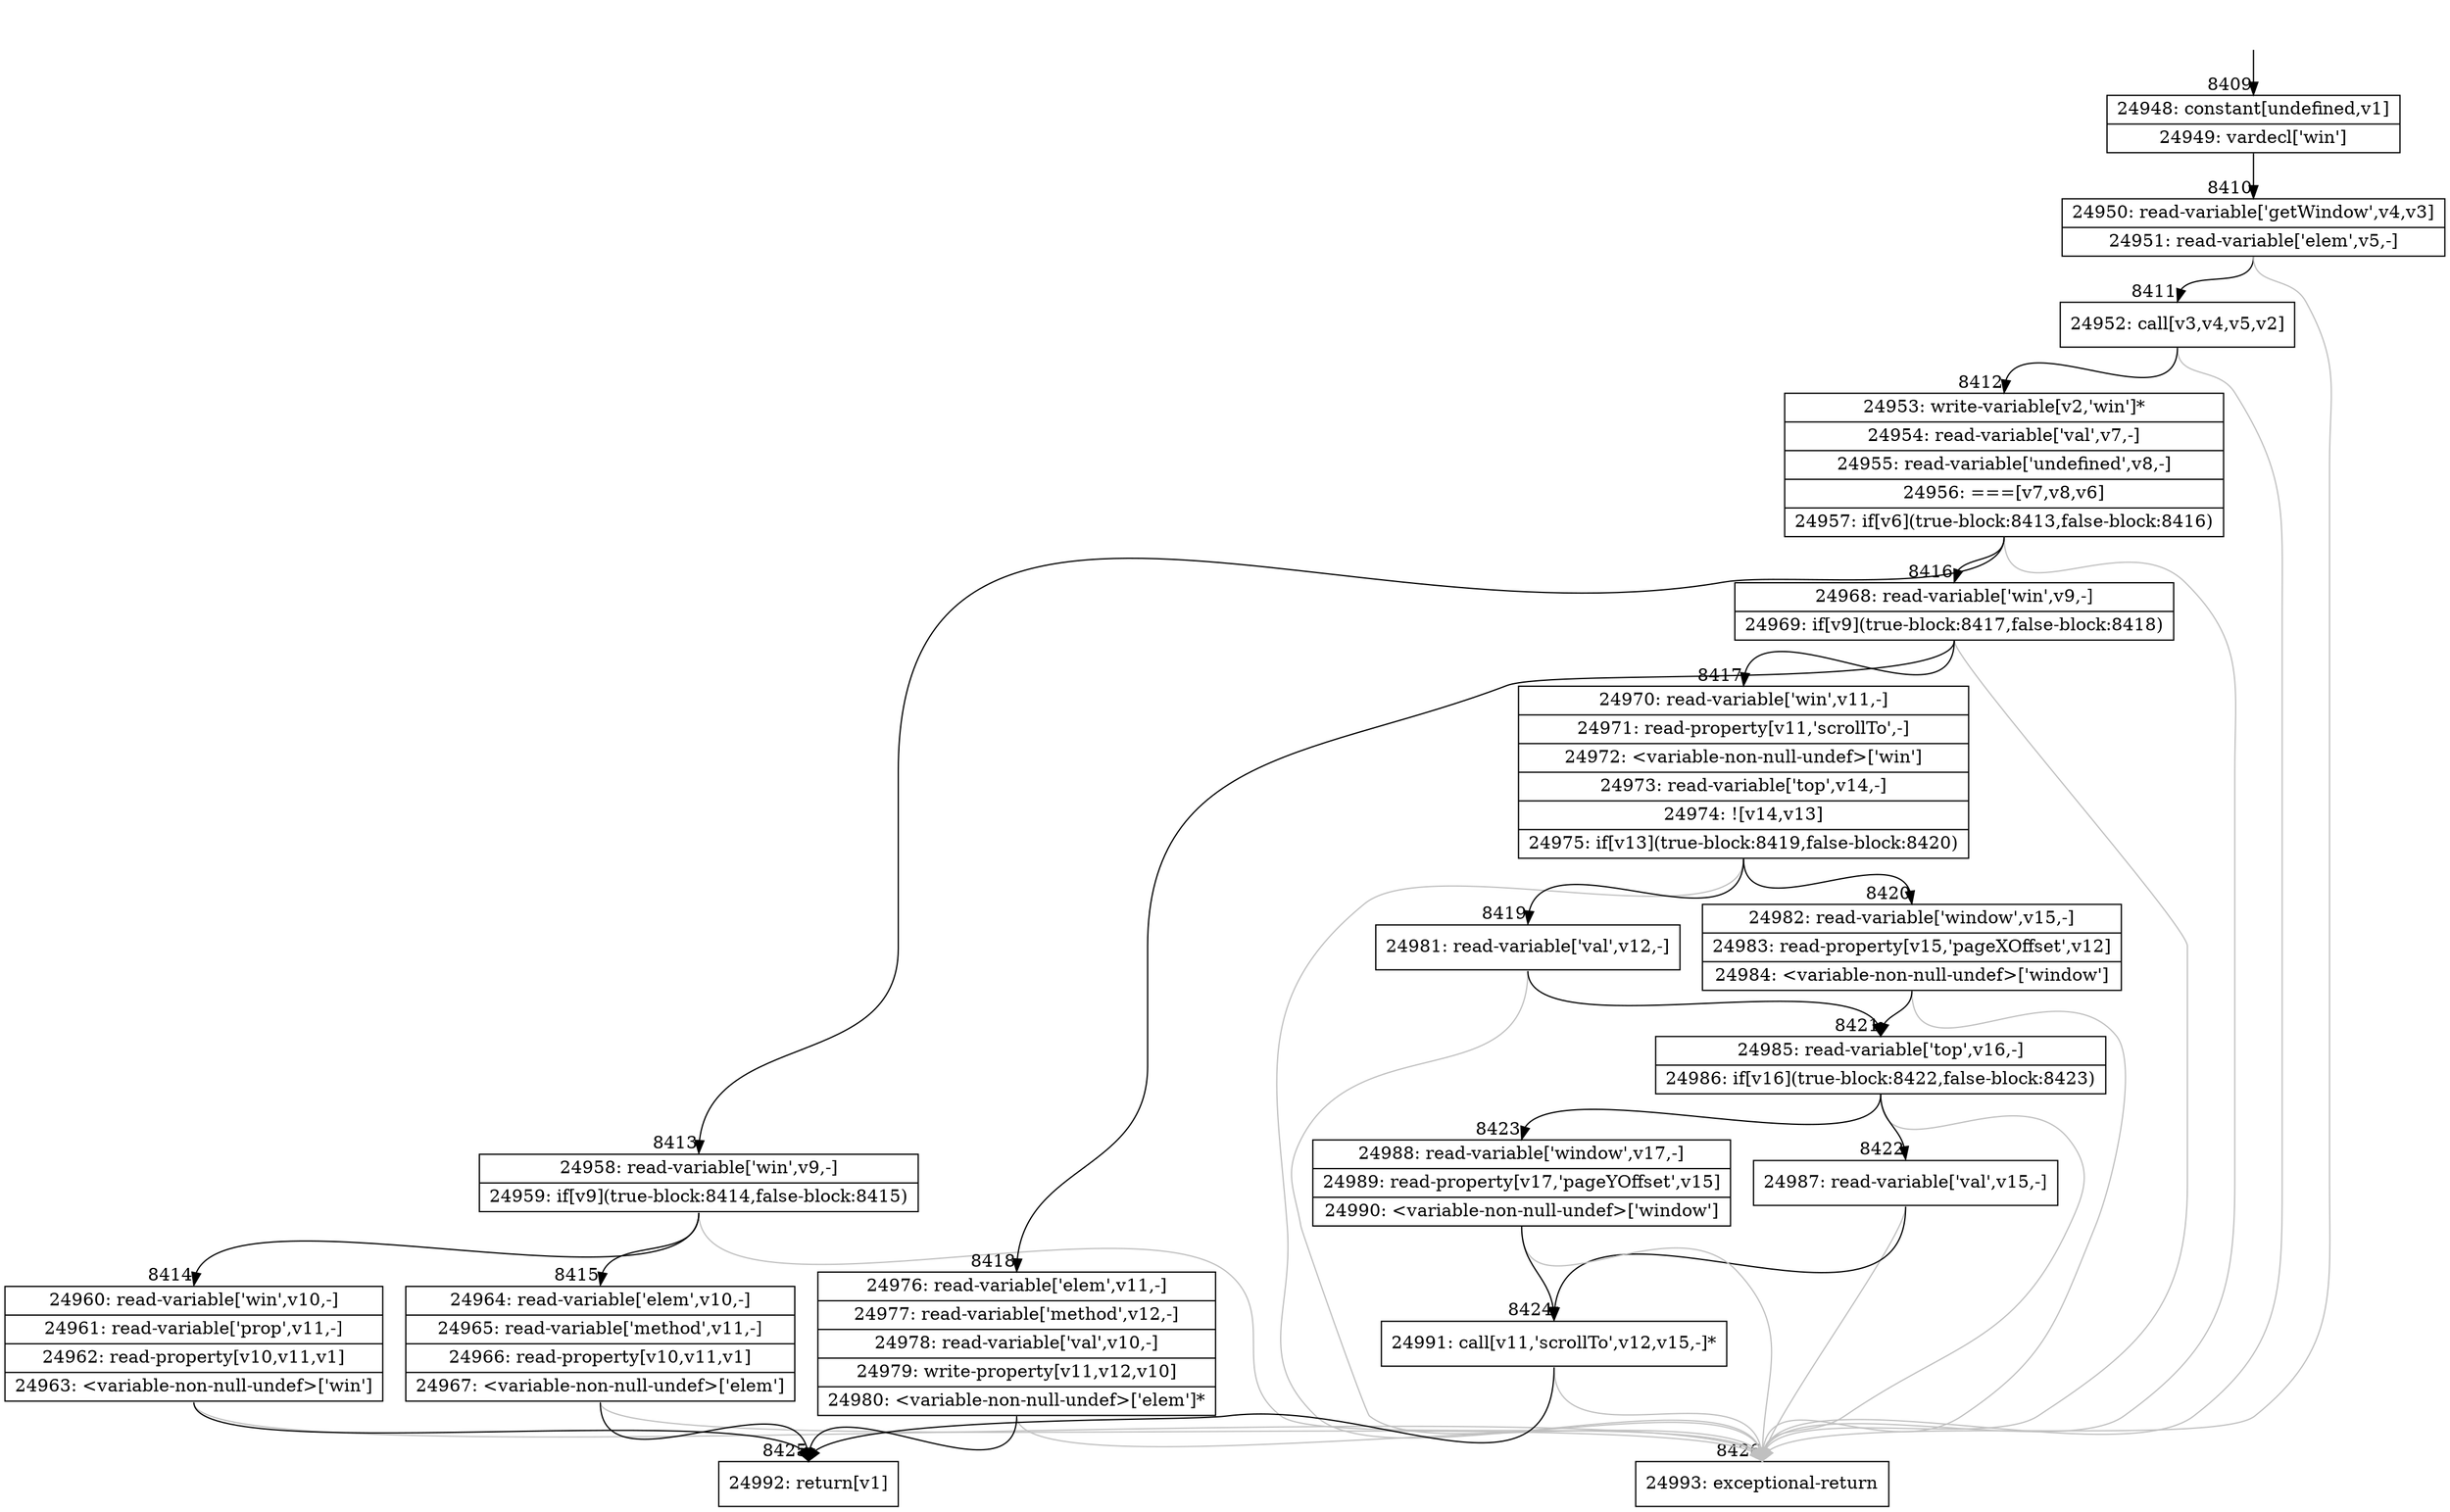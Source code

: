 digraph {
rankdir="TD"
BB_entry543[shape=none,label=""];
BB_entry543 -> BB8409 [tailport=s, headport=n, headlabel="    8409"]
BB8409 [shape=record label="{24948: constant[undefined,v1]|24949: vardecl['win']}" ] 
BB8409 -> BB8410 [tailport=s, headport=n, headlabel="      8410"]
BB8410 [shape=record label="{24950: read-variable['getWindow',v4,v3]|24951: read-variable['elem',v5,-]}" ] 
BB8410 -> BB8411 [tailport=s, headport=n, headlabel="      8411"]
BB8410 -> BB8426 [tailport=s, headport=n, color=gray, headlabel="      8426"]
BB8411 [shape=record label="{24952: call[v3,v4,v5,v2]}" ] 
BB8411 -> BB8412 [tailport=s, headport=n, headlabel="      8412"]
BB8411 -> BB8426 [tailport=s, headport=n, color=gray]
BB8412 [shape=record label="{24953: write-variable[v2,'win']*|24954: read-variable['val',v7,-]|24955: read-variable['undefined',v8,-]|24956: ===[v7,v8,v6]|24957: if[v6](true-block:8413,false-block:8416)}" ] 
BB8412 -> BB8413 [tailport=s, headport=n, headlabel="      8413"]
BB8412 -> BB8416 [tailport=s, headport=n, headlabel="      8416"]
BB8412 -> BB8426 [tailport=s, headport=n, color=gray]
BB8413 [shape=record label="{24958: read-variable['win',v9,-]|24959: if[v9](true-block:8414,false-block:8415)}" ] 
BB8413 -> BB8414 [tailport=s, headport=n, headlabel="      8414"]
BB8413 -> BB8415 [tailport=s, headport=n, headlabel="      8415"]
BB8413 -> BB8426 [tailport=s, headport=n, color=gray]
BB8414 [shape=record label="{24960: read-variable['win',v10,-]|24961: read-variable['prop',v11,-]|24962: read-property[v10,v11,v1]|24963: \<variable-non-null-undef\>['win']}" ] 
BB8414 -> BB8425 [tailport=s, headport=n, headlabel="      8425"]
BB8414 -> BB8426 [tailport=s, headport=n, color=gray]
BB8415 [shape=record label="{24964: read-variable['elem',v10,-]|24965: read-variable['method',v11,-]|24966: read-property[v10,v11,v1]|24967: \<variable-non-null-undef\>['elem']}" ] 
BB8415 -> BB8425 [tailport=s, headport=n]
BB8415 -> BB8426 [tailport=s, headport=n, color=gray]
BB8416 [shape=record label="{24968: read-variable['win',v9,-]|24969: if[v9](true-block:8417,false-block:8418)}" ] 
BB8416 -> BB8417 [tailport=s, headport=n, headlabel="      8417"]
BB8416 -> BB8418 [tailport=s, headport=n, headlabel="      8418"]
BB8416 -> BB8426 [tailport=s, headport=n, color=gray]
BB8417 [shape=record label="{24970: read-variable['win',v11,-]|24971: read-property[v11,'scrollTo',-]|24972: \<variable-non-null-undef\>['win']|24973: read-variable['top',v14,-]|24974: ![v14,v13]|24975: if[v13](true-block:8419,false-block:8420)}" ] 
BB8417 -> BB8419 [tailport=s, headport=n, headlabel="      8419"]
BB8417 -> BB8420 [tailport=s, headport=n, headlabel="      8420"]
BB8417 -> BB8426 [tailport=s, headport=n, color=gray]
BB8418 [shape=record label="{24976: read-variable['elem',v11,-]|24977: read-variable['method',v12,-]|24978: read-variable['val',v10,-]|24979: write-property[v11,v12,v10]|24980: \<variable-non-null-undef\>['elem']*}" ] 
BB8418 -> BB8425 [tailport=s, headport=n]
BB8418 -> BB8426 [tailport=s, headport=n, color=gray]
BB8419 [shape=record label="{24981: read-variable['val',v12,-]}" ] 
BB8419 -> BB8421 [tailport=s, headport=n, headlabel="      8421"]
BB8419 -> BB8426 [tailport=s, headport=n, color=gray]
BB8420 [shape=record label="{24982: read-variable['window',v15,-]|24983: read-property[v15,'pageXOffset',v12]|24984: \<variable-non-null-undef\>['window']}" ] 
BB8420 -> BB8421 [tailport=s, headport=n]
BB8420 -> BB8426 [tailport=s, headport=n, color=gray]
BB8421 [shape=record label="{24985: read-variable['top',v16,-]|24986: if[v16](true-block:8422,false-block:8423)}" ] 
BB8421 -> BB8422 [tailport=s, headport=n, headlabel="      8422"]
BB8421 -> BB8423 [tailport=s, headport=n, headlabel="      8423"]
BB8421 -> BB8426 [tailport=s, headport=n, color=gray]
BB8422 [shape=record label="{24987: read-variable['val',v15,-]}" ] 
BB8422 -> BB8424 [tailport=s, headport=n, headlabel="      8424"]
BB8422 -> BB8426 [tailport=s, headport=n, color=gray]
BB8423 [shape=record label="{24988: read-variable['window',v17,-]|24989: read-property[v17,'pageYOffset',v15]|24990: \<variable-non-null-undef\>['window']}" ] 
BB8423 -> BB8424 [tailport=s, headport=n]
BB8423 -> BB8426 [tailport=s, headport=n, color=gray]
BB8424 [shape=record label="{24991: call[v11,'scrollTo',v12,v15,-]*}" ] 
BB8424 -> BB8425 [tailport=s, headport=n]
BB8424 -> BB8426 [tailport=s, headport=n, color=gray]
BB8425 [shape=record label="{24992: return[v1]}" ] 
BB8426 [shape=record label="{24993: exceptional-return}" ] 
}
